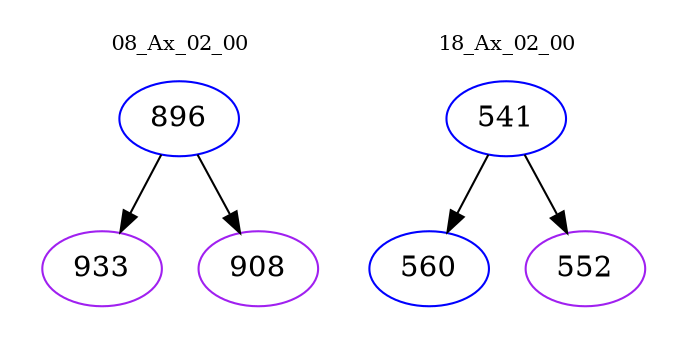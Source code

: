 digraph{
subgraph cluster_0 {
color = white
label = "08_Ax_02_00";
fontsize=10;
T0_896 [label="896", color="blue"]
T0_896 -> T0_933 [color="black"]
T0_933 [label="933", color="purple"]
T0_896 -> T0_908 [color="black"]
T0_908 [label="908", color="purple"]
}
subgraph cluster_1 {
color = white
label = "18_Ax_02_00";
fontsize=10;
T1_541 [label="541", color="blue"]
T1_541 -> T1_560 [color="black"]
T1_560 [label="560", color="blue"]
T1_541 -> T1_552 [color="black"]
T1_552 [label="552", color="purple"]
}
}
